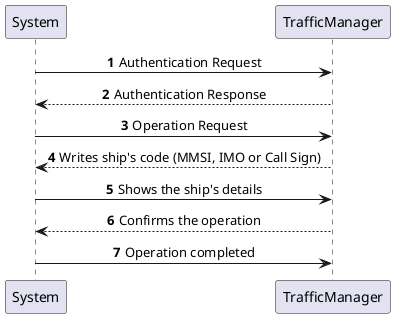 @startuml

'https://plantuml.com/sequence-diagram

autonumber

skinparam sequenceMessageAlign center

System -> TrafficManager: Authentication Request
TrafficManager --> System: Authentication Response

System -> TrafficManager: Operation Request
System <-- TrafficManager: Writes ship's code (MMSI, IMO or Call Sign)

System -> TrafficManager: Shows the ship's details
System <-- TrafficManager: Confirms the operation

System -> TrafficManager: Operation completed

@enduml